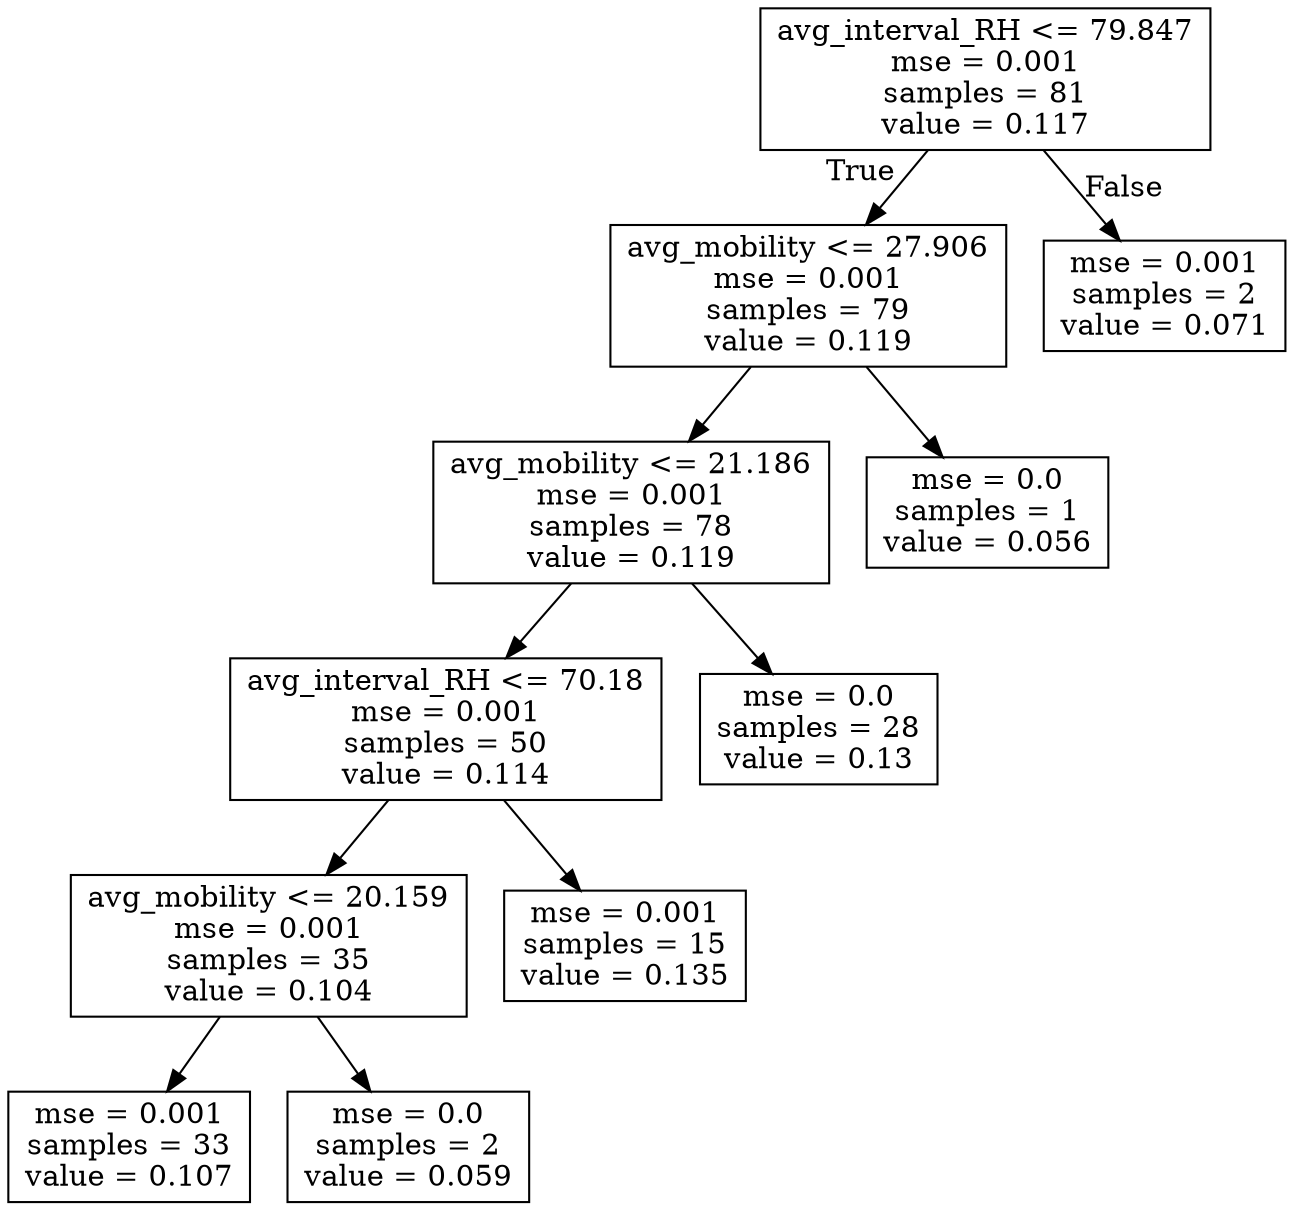 digraph Tree {
node [shape=box] ;
0 [label="avg_interval_RH <= 79.847\nmse = 0.001\nsamples = 81\nvalue = 0.117"] ;
1 [label="avg_mobility <= 27.906\nmse = 0.001\nsamples = 79\nvalue = 0.119"] ;
0 -> 1 [labeldistance=2.5, labelangle=45, headlabel="True"] ;
2 [label="avg_mobility <= 21.186\nmse = 0.001\nsamples = 78\nvalue = 0.119"] ;
1 -> 2 ;
3 [label="avg_interval_RH <= 70.18\nmse = 0.001\nsamples = 50\nvalue = 0.114"] ;
2 -> 3 ;
4 [label="avg_mobility <= 20.159\nmse = 0.001\nsamples = 35\nvalue = 0.104"] ;
3 -> 4 ;
5 [label="mse = 0.001\nsamples = 33\nvalue = 0.107"] ;
4 -> 5 ;
6 [label="mse = 0.0\nsamples = 2\nvalue = 0.059"] ;
4 -> 6 ;
7 [label="mse = 0.001\nsamples = 15\nvalue = 0.135"] ;
3 -> 7 ;
8 [label="mse = 0.0\nsamples = 28\nvalue = 0.13"] ;
2 -> 8 ;
9 [label="mse = 0.0\nsamples = 1\nvalue = 0.056"] ;
1 -> 9 ;
10 [label="mse = 0.001\nsamples = 2\nvalue = 0.071"] ;
0 -> 10 [labeldistance=2.5, labelangle=-45, headlabel="False"] ;
}